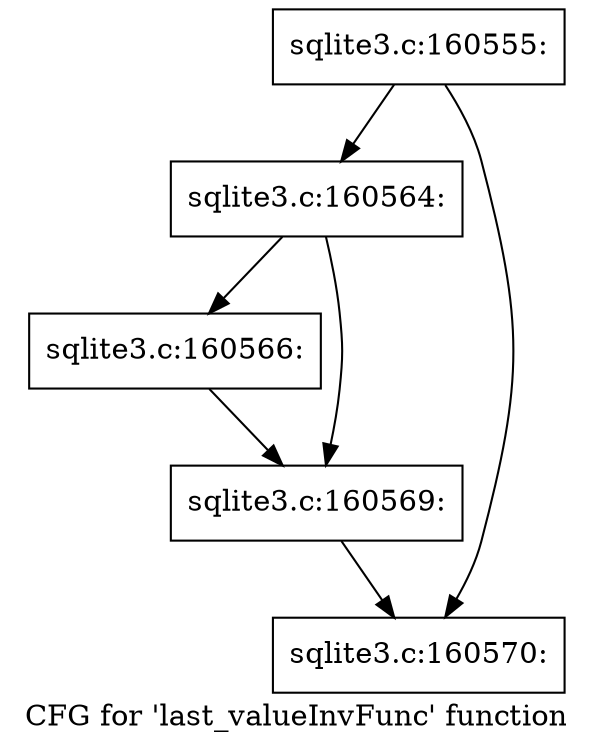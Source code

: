 digraph "CFG for 'last_valueInvFunc' function" {
	label="CFG for 'last_valueInvFunc' function";

	Node0x55c0fa700760 [shape=record,label="{sqlite3.c:160555:}"];
	Node0x55c0fa700760 -> Node0x55c0fa702be0;
	Node0x55c0fa700760 -> Node0x55c0fa702c30;
	Node0x55c0fa702be0 [shape=record,label="{sqlite3.c:160564:}"];
	Node0x55c0fa702be0 -> Node0x55c0fa7032c0;
	Node0x55c0fa702be0 -> Node0x55c0fa703310;
	Node0x55c0fa7032c0 [shape=record,label="{sqlite3.c:160566:}"];
	Node0x55c0fa7032c0 -> Node0x55c0fa703310;
	Node0x55c0fa703310 [shape=record,label="{sqlite3.c:160569:}"];
	Node0x55c0fa703310 -> Node0x55c0fa702c30;
	Node0x55c0fa702c30 [shape=record,label="{sqlite3.c:160570:}"];
}
